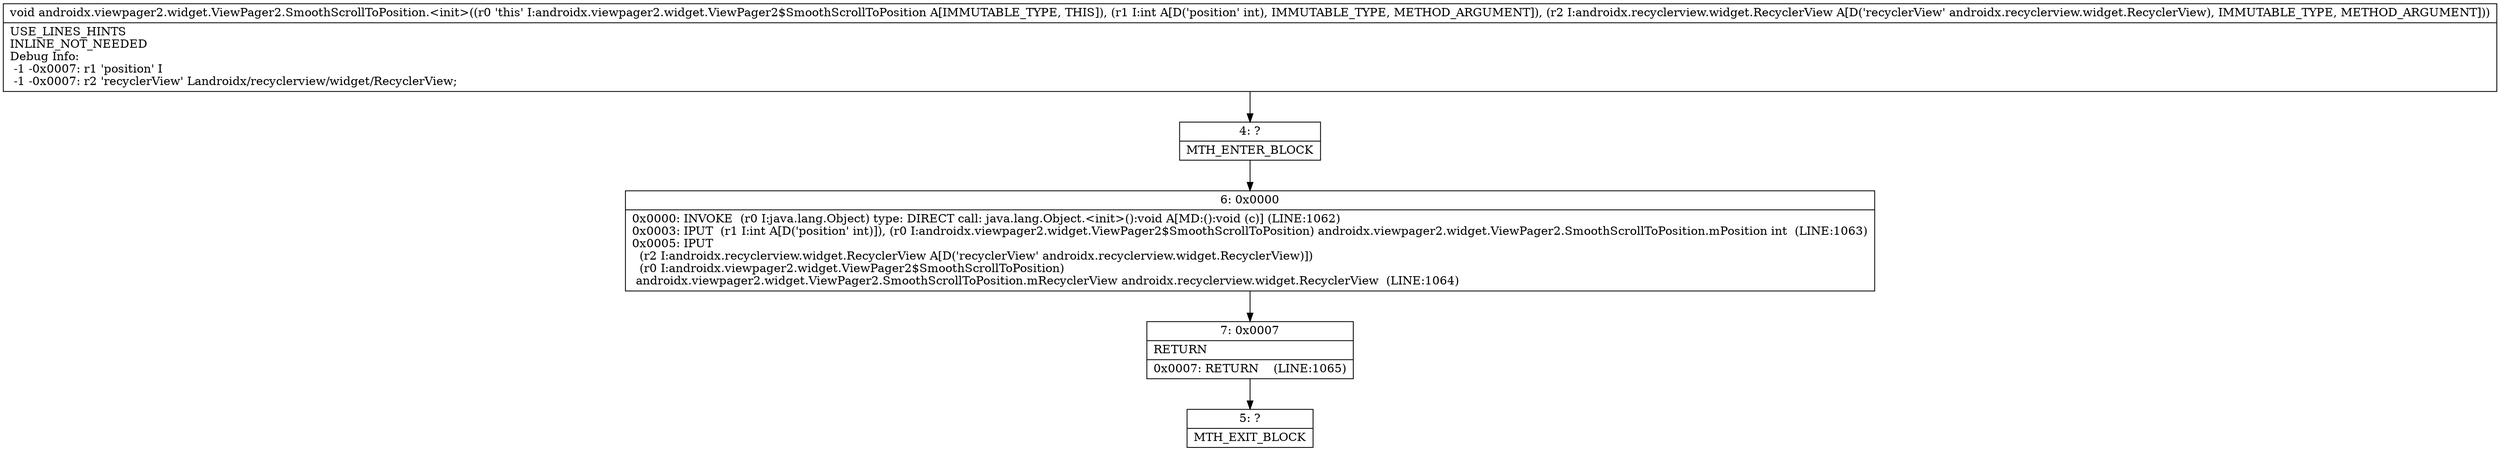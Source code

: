 digraph "CFG forandroidx.viewpager2.widget.ViewPager2.SmoothScrollToPosition.\<init\>(ILandroidx\/recyclerview\/widget\/RecyclerView;)V" {
Node_4 [shape=record,label="{4\:\ ?|MTH_ENTER_BLOCK\l}"];
Node_6 [shape=record,label="{6\:\ 0x0000|0x0000: INVOKE  (r0 I:java.lang.Object) type: DIRECT call: java.lang.Object.\<init\>():void A[MD:():void (c)] (LINE:1062)\l0x0003: IPUT  (r1 I:int A[D('position' int)]), (r0 I:androidx.viewpager2.widget.ViewPager2$SmoothScrollToPosition) androidx.viewpager2.widget.ViewPager2.SmoothScrollToPosition.mPosition int  (LINE:1063)\l0x0005: IPUT  \l  (r2 I:androidx.recyclerview.widget.RecyclerView A[D('recyclerView' androidx.recyclerview.widget.RecyclerView)])\l  (r0 I:androidx.viewpager2.widget.ViewPager2$SmoothScrollToPosition)\l androidx.viewpager2.widget.ViewPager2.SmoothScrollToPosition.mRecyclerView androidx.recyclerview.widget.RecyclerView  (LINE:1064)\l}"];
Node_7 [shape=record,label="{7\:\ 0x0007|RETURN\l|0x0007: RETURN    (LINE:1065)\l}"];
Node_5 [shape=record,label="{5\:\ ?|MTH_EXIT_BLOCK\l}"];
MethodNode[shape=record,label="{void androidx.viewpager2.widget.ViewPager2.SmoothScrollToPosition.\<init\>((r0 'this' I:androidx.viewpager2.widget.ViewPager2$SmoothScrollToPosition A[IMMUTABLE_TYPE, THIS]), (r1 I:int A[D('position' int), IMMUTABLE_TYPE, METHOD_ARGUMENT]), (r2 I:androidx.recyclerview.widget.RecyclerView A[D('recyclerView' androidx.recyclerview.widget.RecyclerView), IMMUTABLE_TYPE, METHOD_ARGUMENT]))  | USE_LINES_HINTS\lINLINE_NOT_NEEDED\lDebug Info:\l  \-1 \-0x0007: r1 'position' I\l  \-1 \-0x0007: r2 'recyclerView' Landroidx\/recyclerview\/widget\/RecyclerView;\l}"];
MethodNode -> Node_4;Node_4 -> Node_6;
Node_6 -> Node_7;
Node_7 -> Node_5;
}

